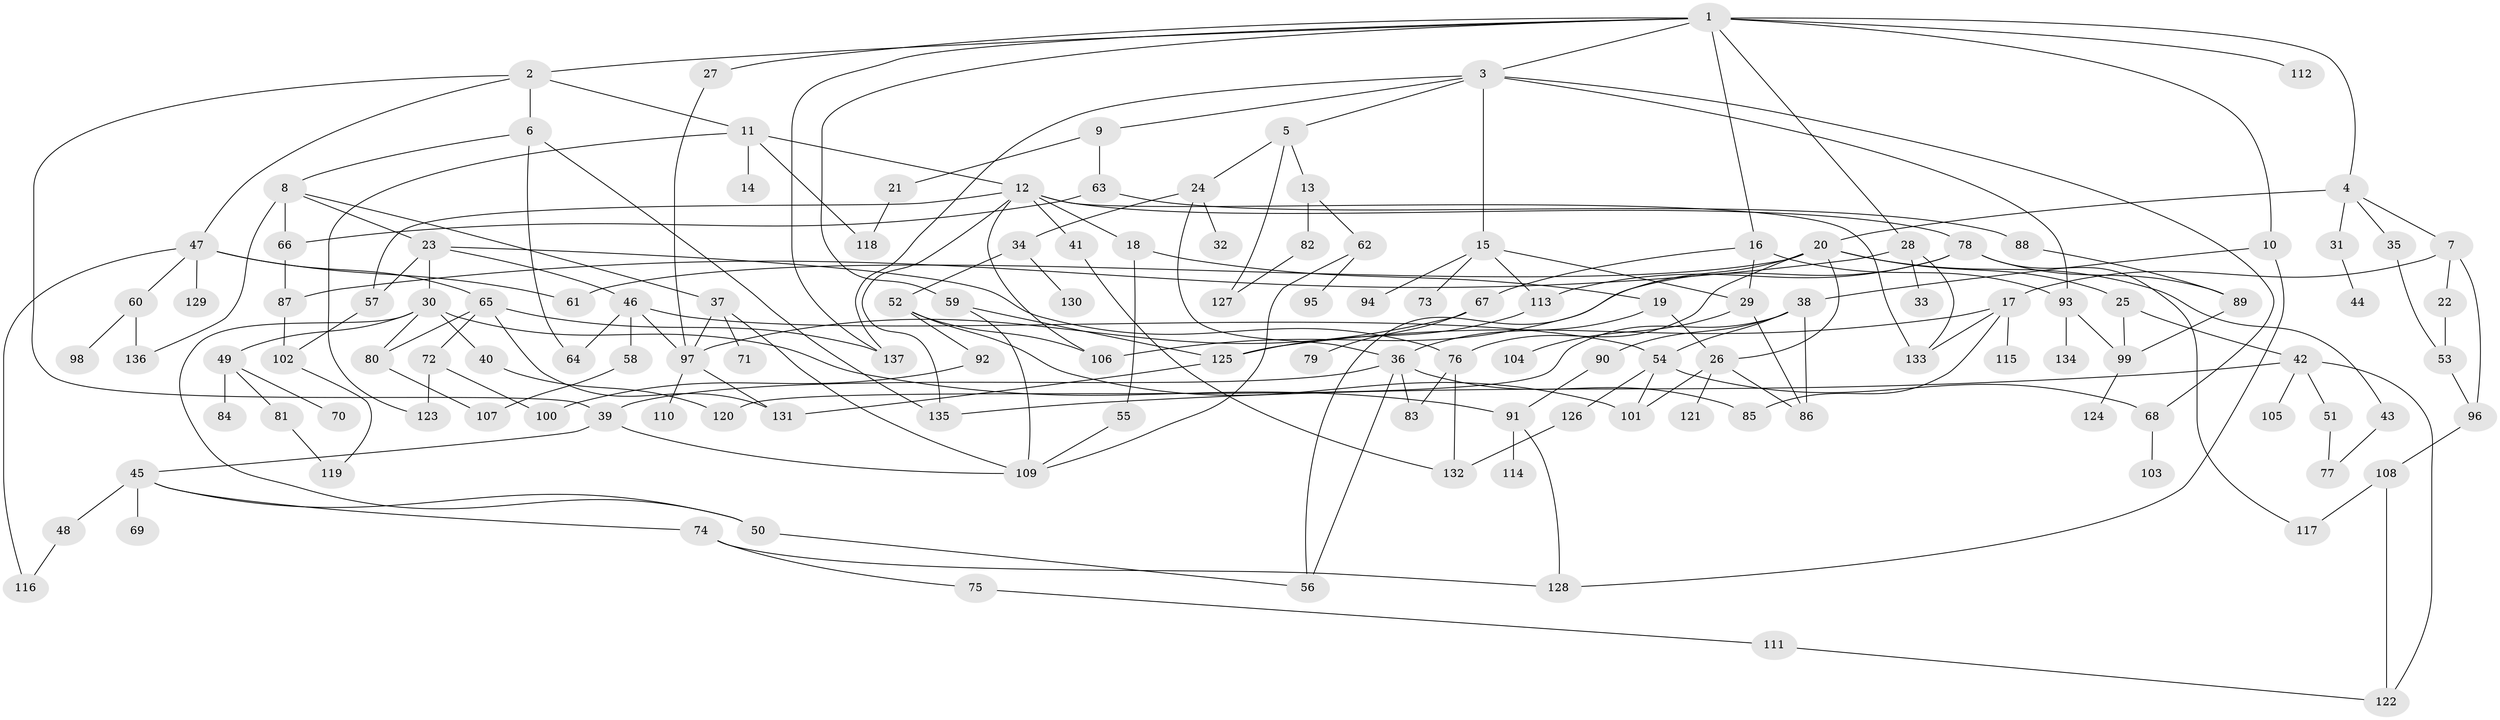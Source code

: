 // Generated by graph-tools (version 1.1) at 2025/01/03/09/25 03:01:04]
// undirected, 137 vertices, 203 edges
graph export_dot {
graph [start="1"]
  node [color=gray90,style=filled];
  1;
  2;
  3;
  4;
  5;
  6;
  7;
  8;
  9;
  10;
  11;
  12;
  13;
  14;
  15;
  16;
  17;
  18;
  19;
  20;
  21;
  22;
  23;
  24;
  25;
  26;
  27;
  28;
  29;
  30;
  31;
  32;
  33;
  34;
  35;
  36;
  37;
  38;
  39;
  40;
  41;
  42;
  43;
  44;
  45;
  46;
  47;
  48;
  49;
  50;
  51;
  52;
  53;
  54;
  55;
  56;
  57;
  58;
  59;
  60;
  61;
  62;
  63;
  64;
  65;
  66;
  67;
  68;
  69;
  70;
  71;
  72;
  73;
  74;
  75;
  76;
  77;
  78;
  79;
  80;
  81;
  82;
  83;
  84;
  85;
  86;
  87;
  88;
  89;
  90;
  91;
  92;
  93;
  94;
  95;
  96;
  97;
  98;
  99;
  100;
  101;
  102;
  103;
  104;
  105;
  106;
  107;
  108;
  109;
  110;
  111;
  112;
  113;
  114;
  115;
  116;
  117;
  118;
  119;
  120;
  121;
  122;
  123;
  124;
  125;
  126;
  127;
  128;
  129;
  130;
  131;
  132;
  133;
  134;
  135;
  136;
  137;
  1 -- 2;
  1 -- 3;
  1 -- 4;
  1 -- 10;
  1 -- 16;
  1 -- 27;
  1 -- 28;
  1 -- 59;
  1 -- 112;
  1 -- 137;
  2 -- 6;
  2 -- 11;
  2 -- 47;
  2 -- 39;
  3 -- 5;
  3 -- 9;
  3 -- 15;
  3 -- 68;
  3 -- 93;
  3 -- 137;
  4 -- 7;
  4 -- 20;
  4 -- 31;
  4 -- 35;
  5 -- 13;
  5 -- 24;
  5 -- 127;
  6 -- 8;
  6 -- 64;
  6 -- 135;
  7 -- 17;
  7 -- 22;
  7 -- 96;
  8 -- 23;
  8 -- 37;
  8 -- 136;
  8 -- 66;
  9 -- 21;
  9 -- 63;
  10 -- 38;
  10 -- 128;
  11 -- 12;
  11 -- 14;
  11 -- 118;
  11 -- 123;
  12 -- 18;
  12 -- 41;
  12 -- 57;
  12 -- 78;
  12 -- 133;
  12 -- 106;
  12 -- 135;
  13 -- 62;
  13 -- 82;
  15 -- 73;
  15 -- 94;
  15 -- 29;
  15 -- 113;
  16 -- 29;
  16 -- 67;
  16 -- 93;
  17 -- 85;
  17 -- 115;
  17 -- 125;
  17 -- 133;
  18 -- 19;
  18 -- 55;
  19 -- 36;
  19 -- 26;
  20 -- 25;
  20 -- 26;
  20 -- 43;
  20 -- 61;
  20 -- 76;
  20 -- 56;
  21 -- 118;
  22 -- 53;
  23 -- 30;
  23 -- 46;
  23 -- 76;
  23 -- 57;
  24 -- 32;
  24 -- 34;
  24 -- 36;
  25 -- 42;
  25 -- 99;
  26 -- 86;
  26 -- 121;
  26 -- 101;
  27 -- 97;
  28 -- 33;
  28 -- 87;
  28 -- 133;
  29 -- 104;
  29 -- 86;
  30 -- 40;
  30 -- 49;
  30 -- 80;
  30 -- 91;
  30 -- 50;
  31 -- 44;
  34 -- 52;
  34 -- 130;
  35 -- 53;
  36 -- 39;
  36 -- 56;
  36 -- 85;
  36 -- 83;
  37 -- 71;
  37 -- 97;
  37 -- 109;
  38 -- 54;
  38 -- 90;
  38 -- 120;
  38 -- 86;
  39 -- 45;
  39 -- 109;
  40 -- 120;
  41 -- 132;
  42 -- 51;
  42 -- 105;
  42 -- 135;
  42 -- 122;
  43 -- 77;
  45 -- 48;
  45 -- 50;
  45 -- 69;
  45 -- 74;
  46 -- 58;
  46 -- 97;
  46 -- 54;
  46 -- 64;
  47 -- 60;
  47 -- 65;
  47 -- 129;
  47 -- 61;
  47 -- 116;
  48 -- 116;
  49 -- 70;
  49 -- 81;
  49 -- 84;
  50 -- 56;
  51 -- 77;
  52 -- 92;
  52 -- 101;
  52 -- 106;
  53 -- 96;
  54 -- 101;
  54 -- 126;
  54 -- 68;
  55 -- 109;
  57 -- 102;
  58 -- 107;
  59 -- 109;
  59 -- 125;
  60 -- 98;
  60 -- 136;
  62 -- 95;
  62 -- 109;
  63 -- 66;
  63 -- 88;
  65 -- 72;
  65 -- 131;
  65 -- 137;
  65 -- 80;
  66 -- 87;
  67 -- 79;
  67 -- 97;
  68 -- 103;
  72 -- 100;
  72 -- 123;
  74 -- 75;
  74 -- 128;
  75 -- 111;
  76 -- 83;
  76 -- 132;
  78 -- 106;
  78 -- 113;
  78 -- 117;
  78 -- 89;
  80 -- 107;
  81 -- 119;
  82 -- 127;
  87 -- 102;
  88 -- 89;
  89 -- 99;
  90 -- 91;
  91 -- 114;
  91 -- 128;
  92 -- 100;
  93 -- 134;
  93 -- 99;
  96 -- 108;
  97 -- 110;
  97 -- 131;
  99 -- 124;
  102 -- 119;
  108 -- 117;
  108 -- 122;
  111 -- 122;
  113 -- 125;
  125 -- 131;
  126 -- 132;
}

